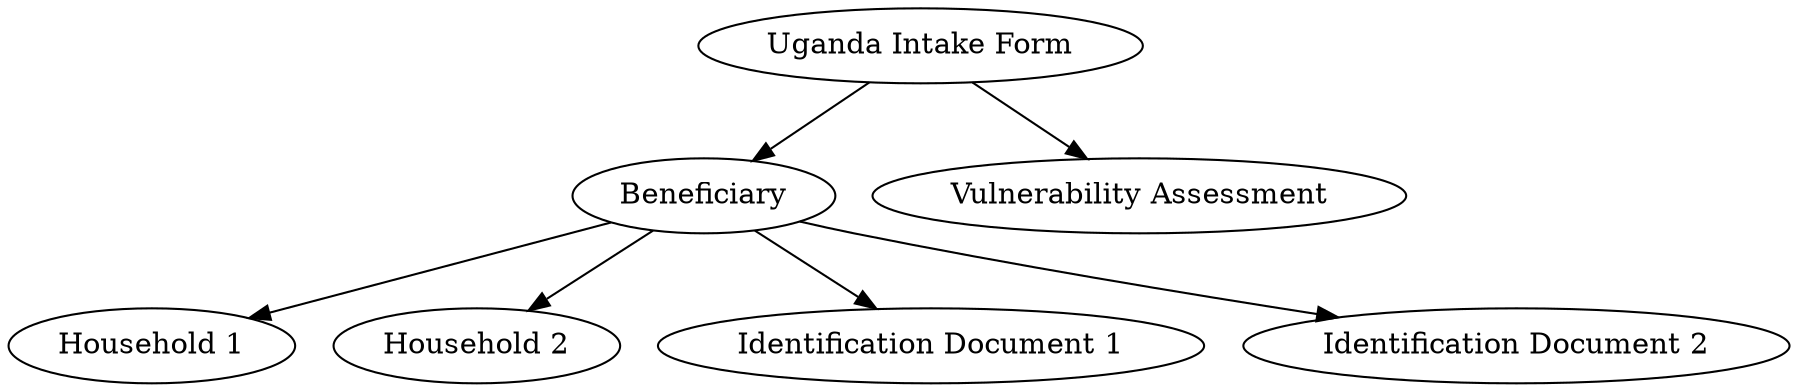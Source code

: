 digraph A {

 "Uganda Intake Form" -> "Beneficiary"

 Beneficiary-> "Household 1"
 Beneficiary-> "Household 2"

 Beneficiary -> "Identification Document 1"
 Beneficiary -> "Identification Document 2"

 "Uganda Intake Form" -> "Vulnerability Assessment"

}

